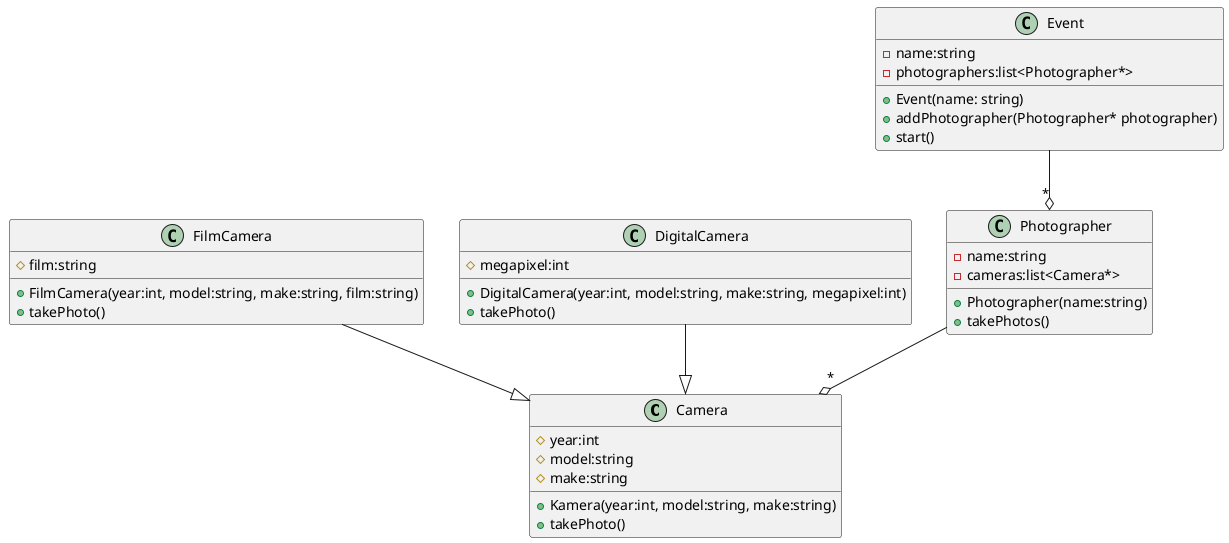 @startuml 04a_ClassHierarchie

class Camera
{
    #year:int
    #model:string
    #make:string

    +Kamera(year:int, model:string, make:string)
    +takePhoto()
}

class FilmCamera
{
    #film:string

    +FilmCamera(year:int, model:string, make:string, film:string)
    +takePhoto()
}

class DigitalCamera
{
    #megapixel:int

    +DigitalCamera(year:int, model:string, make:string, megapixel:int)
    +takePhoto()
}

class Photographer
{
    -name:string
    -cameras:list<Camera*>

    +Photographer(name:string)
    +takePhotos()
}

class Event
{
    -name:string
    -photographers:list<Photographer*>

    +Event(name: string)
    +addPhotographer(Photographer* photographer)
    +start()
}

FilmCamera --|> Camera
DigitalCamera --|> Camera
Photographer --o "*" Camera
Event --o "*" Photographer

@enduml